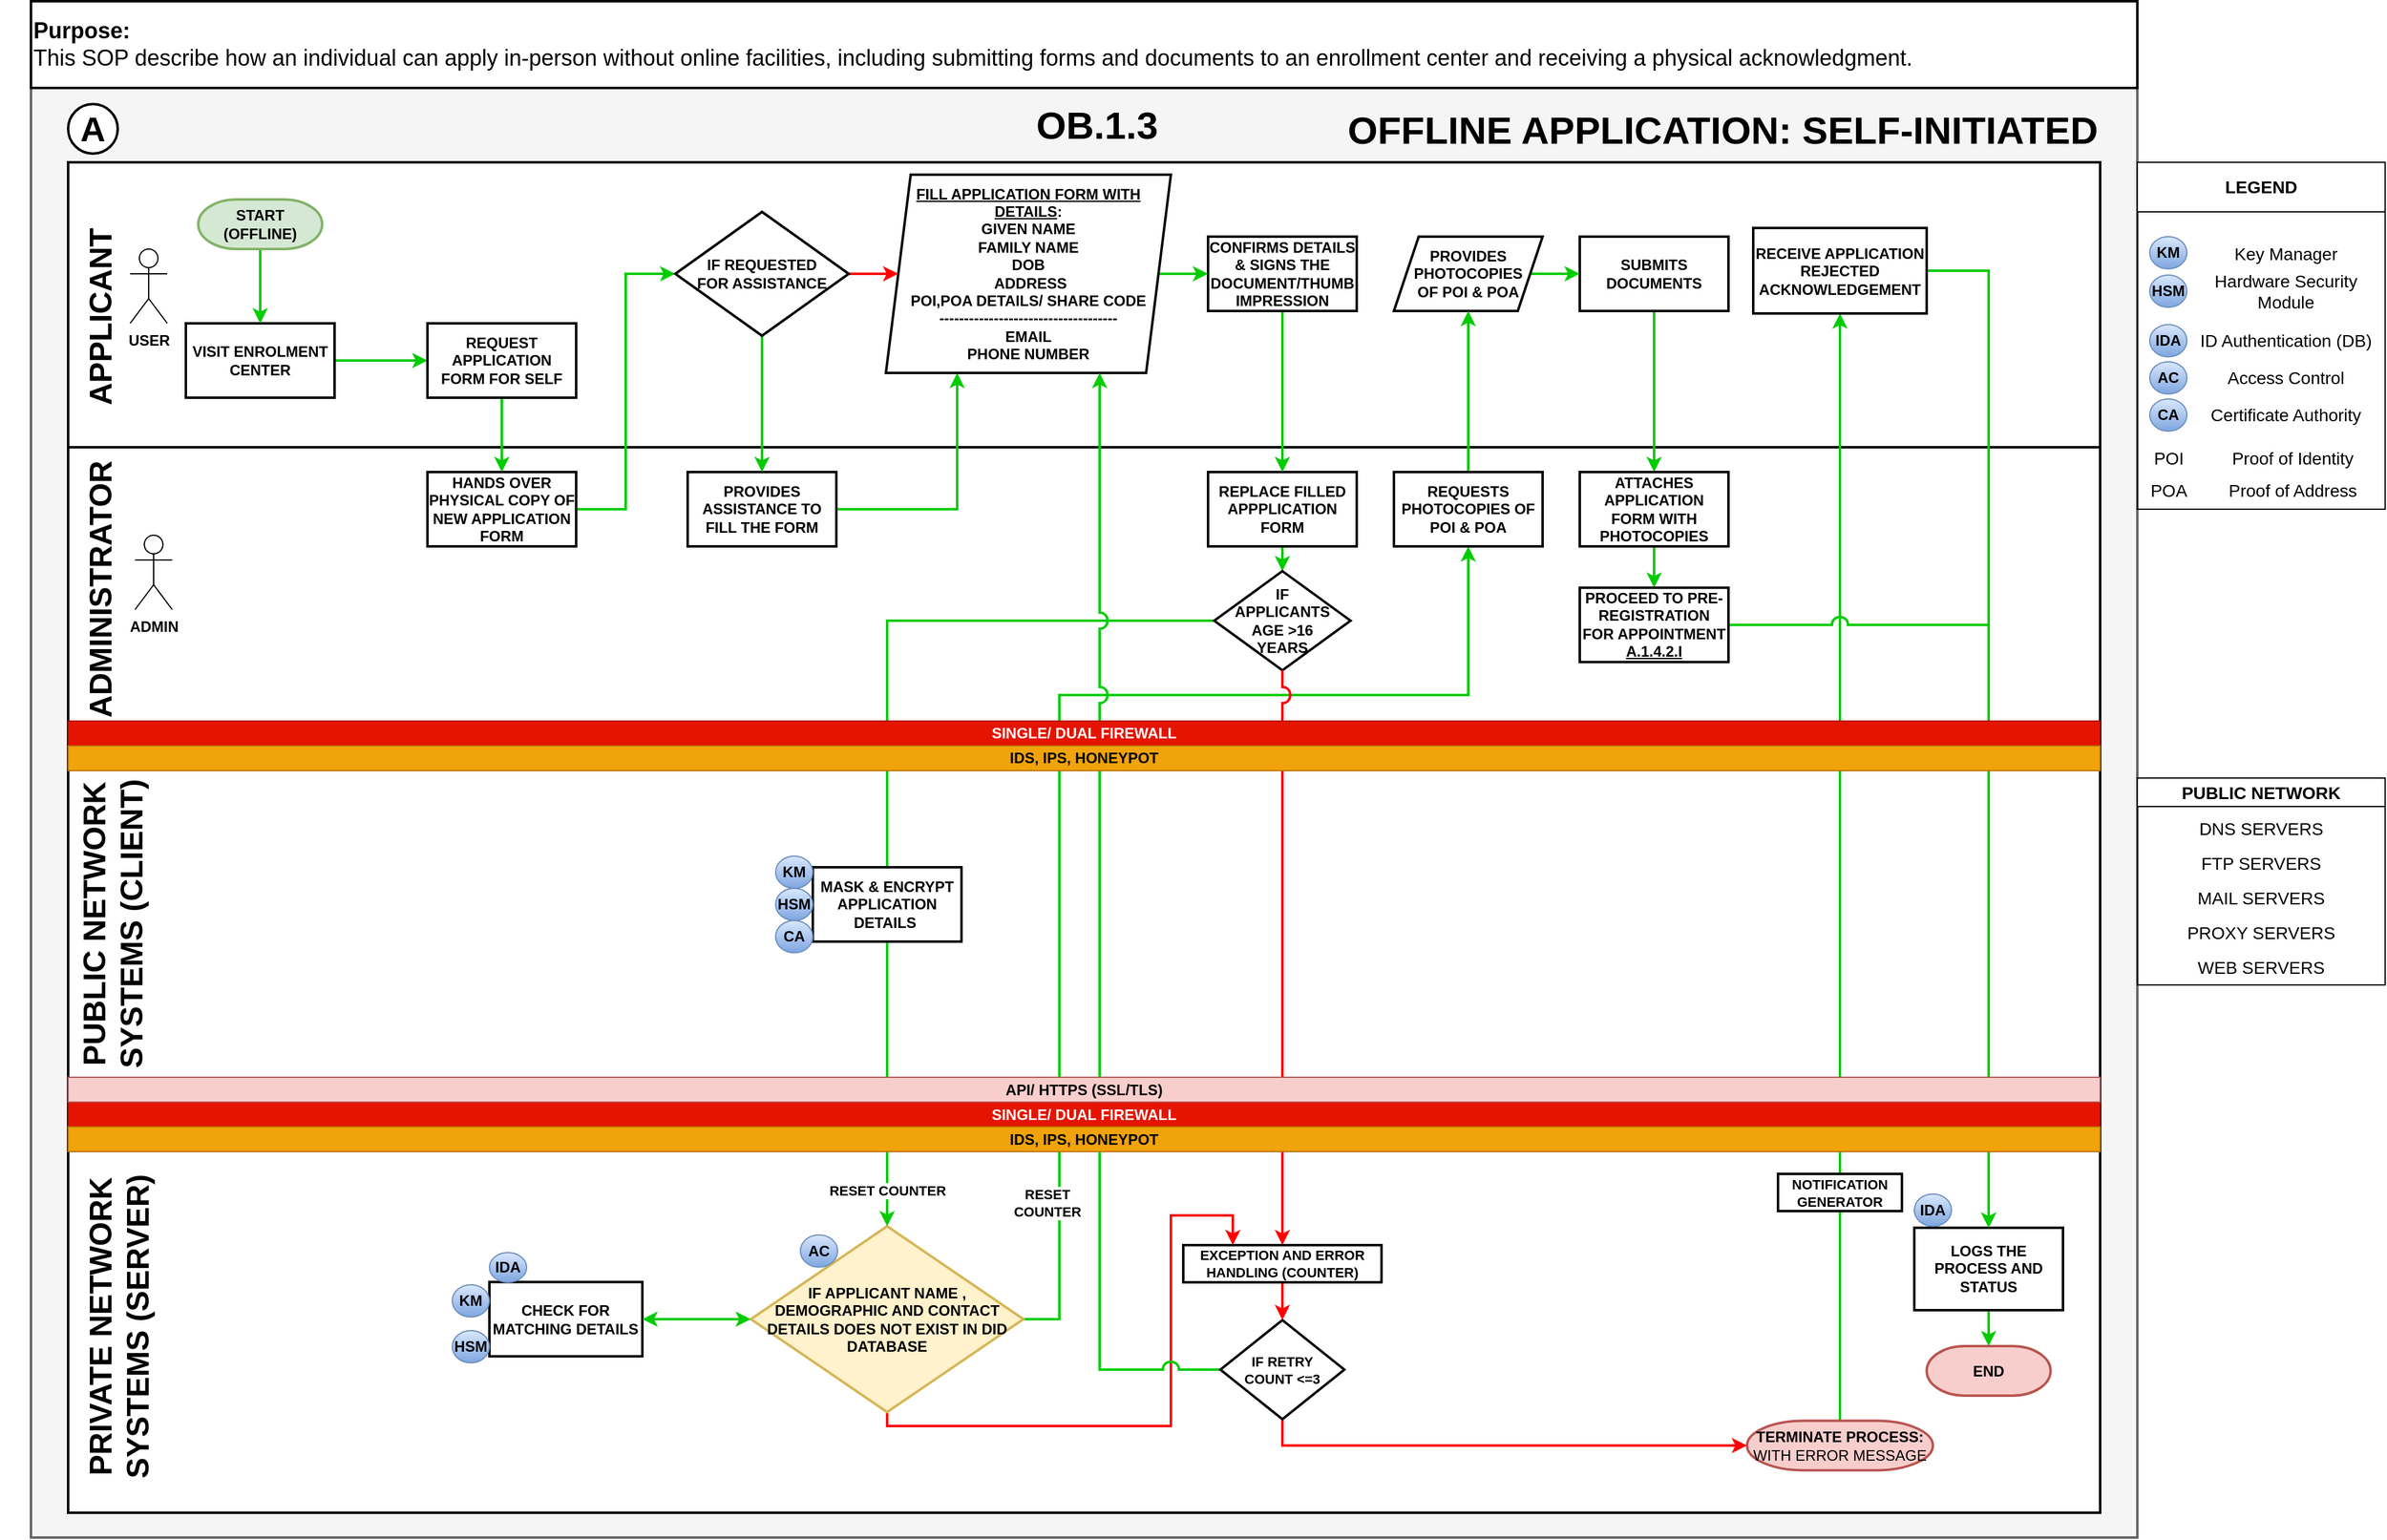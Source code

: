 <mxfile version="20.7.4" type="device"><diagram id="XK40uSU3eV-T1nvyqa-Y" name="Page-1"><mxGraphModel dx="2908" dy="743" grid="1" gridSize="10" guides="1" tooltips="1" connect="1" arrows="1" fold="1" page="1" pageScale="1" pageWidth="1920" pageHeight="1200" math="0" shadow="0"><root><mxCell id="0"/><mxCell id="1" parent="0"/><mxCell id="oIjxb-Ptov-16EAjQppU-37" value="" style="rounded=0;whiteSpace=wrap;html=1;fontSize=25;fillColor=#f5f5f5;fontColor=#333333;strokeColor=#666666;direction=east;strokeWidth=2;fontStyle=1" parent="1" vertex="1"><mxGeometry x="-100" y="170" width="1700" height="1170" as="geometry"/></mxCell><mxCell id="0woi2H0YrU-KKZtezIb1-143" value="" style="rounded=0;whiteSpace=wrap;html=1;fontSize=24;strokeWidth=2;fontStyle=1" parent="1" vertex="1"><mxGeometry x="-70" y="980" width="1640" height="340" as="geometry"/></mxCell><mxCell id="oIjxb-Ptov-16EAjQppU-36" value="" style="rounded=0;whiteSpace=wrap;html=1;fontSize=24;strokeWidth=2;fontStyle=1" parent="1" vertex="1"><mxGeometry x="-70" y="690" width="1640" height="310" as="geometry"/></mxCell><mxCell id="oIjxb-Ptov-16EAjQppU-35" value="" style="rounded=0;whiteSpace=wrap;html=1;fontSize=24;strokeWidth=2;fontStyle=1" parent="1" vertex="1"><mxGeometry x="-70" y="230" width="1640" height="230" as="geometry"/></mxCell><mxCell id="oIjxb-Ptov-16EAjQppU-34" value="" style="rounded=0;whiteSpace=wrap;html=1;fontSize=24;strokeWidth=2;fontStyle=1" parent="1" vertex="1"><mxGeometry x="-70" y="460" width="1640" height="230" as="geometry"/></mxCell><mxCell id="oIjxb-Ptov-16EAjQppU-1" value="OB.1.3" style="text;html=1;align=center;verticalAlign=middle;resizable=0;points=[];autosize=1;strokeColor=none;fillColor=none;fontSize=31;strokeWidth=2;fontStyle=1" parent="1" vertex="1"><mxGeometry x="700" y="175" width="120" height="50" as="geometry"/></mxCell><mxCell id="oIjxb-Ptov-16EAjQppU-16" style="edgeStyle=orthogonalEdgeStyle;rounded=0;orthogonalLoop=1;jettySize=auto;html=1;exitX=1;exitY=0.5;exitDx=0;exitDy=0;entryX=0;entryY=0.5;entryDx=0;entryDy=0;strokeColor=#00CC00;strokeWidth=2;fontStyle=1" parent="1" source="oIjxb-Ptov-16EAjQppU-2" target="oIjxb-Ptov-16EAjQppU-11" edge="1"><mxGeometry relative="1" as="geometry"/></mxCell><mxCell id="oIjxb-Ptov-16EAjQppU-2" value="VISIT ENROLMENT CENTER" style="rounded=0;whiteSpace=wrap;html=1;strokeWidth=2;fontStyle=1" parent="1" vertex="1"><mxGeometry x="25" y="360" width="120" height="60" as="geometry"/></mxCell><mxCell id="a8IkbJkGLC6ZHWNJgiZb-4" style="edgeStyle=orthogonalEdgeStyle;rounded=0;orthogonalLoop=1;jettySize=auto;html=1;exitX=0.5;exitY=1;exitDx=0;exitDy=0;entryX=0.5;entryY=0;entryDx=0;entryDy=0;strokeColor=#00CC00;strokeWidth=2;fontStyle=1;" parent="1" source="oIjxb-Ptov-16EAjQppU-3" target="sEe5VLXk1NfDswZnpqj5-1" edge="1"><mxGeometry relative="1" as="geometry"><mxPoint x="910" y="740" as="targetPoint"/></mxGeometry></mxCell><mxCell id="oIjxb-Ptov-16EAjQppU-3" value="REPLACE FILLED APPPLICATION FORM" style="rounded=0;whiteSpace=wrap;html=1;strokeWidth=2;fontStyle=1" parent="1" vertex="1"><mxGeometry x="850" y="480" width="120" height="60" as="geometry"/></mxCell><mxCell id="oIjxb-Ptov-16EAjQppU-21" style="edgeStyle=orthogonalEdgeStyle;rounded=0;orthogonalLoop=1;jettySize=auto;html=1;exitX=1;exitY=0.5;exitDx=0;exitDy=0;entryX=0.25;entryY=1;entryDx=0;entryDy=0;strokeColor=#00CC00;strokeWidth=2;fontStyle=1" parent="1" source="oIjxb-Ptov-16EAjQppU-4" target="oIjxb-Ptov-16EAjQppU-9" edge="1"><mxGeometry relative="1" as="geometry"><Array as="points"><mxPoint x="648" y="510"/></Array></mxGeometry></mxCell><mxCell id="oIjxb-Ptov-16EAjQppU-4" value="PROVIDES ASSISTANCE TO FILL THE FORM" style="rounded=0;whiteSpace=wrap;html=1;strokeWidth=2;fontStyle=1" parent="1" vertex="1"><mxGeometry x="430" y="480" width="120" height="60" as="geometry"/></mxCell><mxCell id="oIjxb-Ptov-16EAjQppU-18" style="edgeStyle=orthogonalEdgeStyle;rounded=0;orthogonalLoop=1;jettySize=auto;html=1;exitX=1;exitY=0.5;exitDx=0;exitDy=0;entryX=0;entryY=0.5;entryDx=0;entryDy=0;strokeColor=#00CC00;strokeWidth=2;fontStyle=1" parent="1" source="oIjxb-Ptov-16EAjQppU-5" target="oIjxb-Ptov-16EAjQppU-10" edge="1"><mxGeometry relative="1" as="geometry"/></mxCell><mxCell id="oIjxb-Ptov-16EAjQppU-5" value="HANDS OVER PHYSICAL COPY OF NEW APPLICATION FORM" style="rounded=0;whiteSpace=wrap;html=1;strokeWidth=2;fontStyle=1" parent="1" vertex="1"><mxGeometry x="220" y="480" width="120" height="60" as="geometry"/></mxCell><mxCell id="oIjxb-Ptov-16EAjQppU-26" style="edgeStyle=orthogonalEdgeStyle;rounded=0;orthogonalLoop=1;jettySize=auto;html=1;exitX=0.5;exitY=1;exitDx=0;exitDy=0;entryX=0.5;entryY=0;entryDx=0;entryDy=0;strokeColor=#00CC00;strokeWidth=2;fontStyle=1" parent="1" source="oIjxb-Ptov-16EAjQppU-6" target="oIjxb-Ptov-16EAjQppU-14" edge="1"><mxGeometry relative="1" as="geometry"/></mxCell><mxCell id="oIjxb-Ptov-16EAjQppU-6" value="SUBMITS DOCUMENTS" style="rounded=0;whiteSpace=wrap;html=1;strokeWidth=2;fontStyle=1" parent="1" vertex="1"><mxGeometry x="1150" y="290" width="120" height="60" as="geometry"/></mxCell><mxCell id="oIjxb-Ptov-16EAjQppU-25" style="edgeStyle=orthogonalEdgeStyle;rounded=0;orthogonalLoop=1;jettySize=auto;html=1;exitX=1;exitY=0.5;exitDx=0;exitDy=0;strokeColor=#00CC00;strokeWidth=2;fontStyle=1" parent="1" source="oIjxb-Ptov-16EAjQppU-7" target="oIjxb-Ptov-16EAjQppU-6" edge="1"><mxGeometry relative="1" as="geometry"/></mxCell><mxCell id="oIjxb-Ptov-16EAjQppU-7" value="PROVIDES PHOTOCOPIES &lt;br&gt;OF POI &amp;amp; POA" style="rounded=0;whiteSpace=wrap;html=1;strokeWidth=2;fontStyle=1;shape=parallelogram;perimeter=parallelogramPerimeter;fixedSize=1;" parent="1" vertex="1"><mxGeometry x="1000" y="290" width="120" height="60" as="geometry"/></mxCell><mxCell id="a8IkbJkGLC6ZHWNJgiZb-3" style="edgeStyle=orthogonalEdgeStyle;rounded=0;orthogonalLoop=1;jettySize=auto;html=1;exitX=0.5;exitY=1;exitDx=0;exitDy=0;entryX=0.5;entryY=0;entryDx=0;entryDy=0;strokeColor=#00CC00;strokeWidth=2;fontStyle=1;" parent="1" source="oIjxb-Ptov-16EAjQppU-8" target="oIjxb-Ptov-16EAjQppU-3" edge="1"><mxGeometry relative="1" as="geometry"/></mxCell><mxCell id="oIjxb-Ptov-16EAjQppU-8" value="CONFIRMS DETAILS &amp;amp; SIGNS THE DOCUMENT/THUMB IMPRESSION" style="rounded=0;whiteSpace=wrap;html=1;strokeWidth=2;fontStyle=1" parent="1" vertex="1"><mxGeometry x="850" y="290" width="120" height="60" as="geometry"/></mxCell><mxCell id="oIjxb-Ptov-16EAjQppU-22" style="edgeStyle=orthogonalEdgeStyle;rounded=0;orthogonalLoop=1;jettySize=auto;html=1;exitX=1;exitY=0.5;exitDx=0;exitDy=0;strokeColor=#00CC00;strokeWidth=2;fontStyle=1" parent="1" source="oIjxb-Ptov-16EAjQppU-9" target="oIjxb-Ptov-16EAjQppU-8" edge="1"><mxGeometry relative="1" as="geometry"/></mxCell><mxCell id="oIjxb-Ptov-16EAjQppU-9" value="&lt;u&gt;FILL APPLICATION FORM WITH DETAILS&lt;/u&gt;:&lt;br&gt;GIVEN NAME&lt;br&gt;FAMILY NAME&lt;br&gt;DOB&lt;br&gt;&amp;nbsp;ADDRESS&lt;br&gt;POI,POA DETAILS/ SHARE CODE&lt;br&gt;------------------------------------&lt;br&gt;EMAIL &lt;br&gt;PHONE NUMBER" style="rounded=0;whiteSpace=wrap;html=1;strokeWidth=2;fontStyle=1;shape=parallelogram;perimeter=parallelogramPerimeter;fixedSize=1;" parent="1" vertex="1"><mxGeometry x="590" y="240" width="230" height="160" as="geometry"/></mxCell><mxCell id="oIjxb-Ptov-16EAjQppU-19" style="edgeStyle=orthogonalEdgeStyle;rounded=0;orthogonalLoop=1;jettySize=auto;html=1;exitX=1;exitY=0.5;exitDx=0;exitDy=0;entryX=0;entryY=0.5;entryDx=0;entryDy=0;strokeColor=#FF0000;strokeWidth=2;fontStyle=1" parent="1" source="oIjxb-Ptov-16EAjQppU-10" target="oIjxb-Ptov-16EAjQppU-9" edge="1"><mxGeometry relative="1" as="geometry"/></mxCell><mxCell id="oIjxb-Ptov-16EAjQppU-20" style="edgeStyle=orthogonalEdgeStyle;rounded=0;orthogonalLoop=1;jettySize=auto;html=1;exitX=0.5;exitY=1;exitDx=0;exitDy=0;strokeColor=#00CC00;strokeWidth=2;fontStyle=1" parent="1" source="oIjxb-Ptov-16EAjQppU-10" target="oIjxb-Ptov-16EAjQppU-4" edge="1"><mxGeometry relative="1" as="geometry"/></mxCell><mxCell id="oIjxb-Ptov-16EAjQppU-10" value="IF REQUESTED&lt;br&gt;FOR ASSISTANCE" style="rounded=0;whiteSpace=wrap;html=1;strokeWidth=2;fontStyle=1;shape=rhombus;perimeter=rhombusPerimeter;" parent="1" vertex="1"><mxGeometry x="420" y="270" width="140" height="100" as="geometry"/></mxCell><mxCell id="oIjxb-Ptov-16EAjQppU-17" style="edgeStyle=orthogonalEdgeStyle;rounded=0;orthogonalLoop=1;jettySize=auto;html=1;exitX=0.5;exitY=1;exitDx=0;exitDy=0;entryX=0.5;entryY=0;entryDx=0;entryDy=0;strokeColor=#00CC00;strokeWidth=2;fontStyle=1" parent="1" source="oIjxb-Ptov-16EAjQppU-11" target="oIjxb-Ptov-16EAjQppU-5" edge="1"><mxGeometry relative="1" as="geometry"/></mxCell><mxCell id="oIjxb-Ptov-16EAjQppU-11" value="REQUEST APPLICATION FORM FOR SELF" style="rounded=0;whiteSpace=wrap;html=1;strokeWidth=2;fontStyle=1" parent="1" vertex="1"><mxGeometry x="220" y="360" width="120" height="60" as="geometry"/></mxCell><mxCell id="oIjxb-Ptov-16EAjQppU-29" value="RESET&lt;br&gt;COUNTER" style="edgeStyle=orthogonalEdgeStyle;rounded=0;orthogonalLoop=1;jettySize=auto;html=1;exitX=1;exitY=0.5;exitDx=0;exitDy=0;strokeColor=#00CC00;strokeWidth=2;fontStyle=1" parent="1" source="oIjxb-Ptov-16EAjQppU-12" target="oIjxb-Ptov-16EAjQppU-15" edge="1"><mxGeometry x="-0.75" y="10" relative="1" as="geometry"><Array as="points"><mxPoint x="730" y="1164"/><mxPoint x="730" y="660"/><mxPoint x="1060" y="660"/></Array><mxPoint as="offset"/></mxGeometry></mxCell><mxCell id="a8IkbJkGLC6ZHWNJgiZb-7" style="edgeStyle=orthogonalEdgeStyle;rounded=0;orthogonalLoop=1;jettySize=auto;html=1;exitX=0.5;exitY=1;exitDx=0;exitDy=0;entryX=0.25;entryY=0;entryDx=0;entryDy=0;strokeColor=#FF0000;strokeWidth=2;fontStyle=1;" parent="1" source="oIjxb-Ptov-16EAjQppU-12" target="0woi2H0YrU-KKZtezIb1-203" edge="1"><mxGeometry relative="1" as="geometry"><Array as="points"><mxPoint x="591" y="1250"/><mxPoint x="820" y="1250"/><mxPoint x="820" y="1080"/><mxPoint x="870" y="1080"/></Array></mxGeometry></mxCell><mxCell id="oIjxb-Ptov-16EAjQppU-12" value="IF APPLICANT NAME , DEMOGRAPHIC AND CONTACT DETAILS DOES NOT EXIST IN DID DATABASE" style="rounded=0;whiteSpace=wrap;html=1;strokeWidth=2;fontStyle=1;shape=rhombus;perimeter=rhombusPerimeter;fillColor=#fff2cc;strokeColor=#d6b656;" parent="1" vertex="1"><mxGeometry x="481" y="1088.75" width="220" height="150" as="geometry"/></mxCell><mxCell id="0woi2H0YrU-KKZtezIb1-199" style="edgeStyle=orthogonalEdgeStyle;rounded=0;orthogonalLoop=1;jettySize=auto;html=1;exitX=0.5;exitY=1;exitDx=0;exitDy=0;strokeColor=#00CC00;strokeWidth=2;fontStyle=1;" parent="1" source="oIjxb-Ptov-16EAjQppU-14" target="0woi2H0YrU-KKZtezIb1-198" edge="1"><mxGeometry relative="1" as="geometry"/></mxCell><mxCell id="oIjxb-Ptov-16EAjQppU-14" value="ATTACHES APPLICATION FORM WITH PHOTOCOPIES" style="rounded=0;whiteSpace=wrap;html=1;strokeWidth=2;fontStyle=1" parent="1" vertex="1"><mxGeometry x="1150" y="480" width="120" height="60" as="geometry"/></mxCell><mxCell id="oIjxb-Ptov-16EAjQppU-24" style="edgeStyle=orthogonalEdgeStyle;rounded=0;orthogonalLoop=1;jettySize=auto;html=1;exitX=0.5;exitY=0;exitDx=0;exitDy=0;entryX=0.5;entryY=1;entryDx=0;entryDy=0;strokeColor=#00CC00;strokeWidth=2;fontStyle=1" parent="1" source="oIjxb-Ptov-16EAjQppU-15" target="oIjxb-Ptov-16EAjQppU-7" edge="1"><mxGeometry relative="1" as="geometry"/></mxCell><mxCell id="oIjxb-Ptov-16EAjQppU-15" value="REQUESTS PHOTOCOPIES OF POI &amp;amp; POA" style="rounded=0;whiteSpace=wrap;html=1;strokeWidth=2;fontStyle=1" parent="1" vertex="1"><mxGeometry x="1000" y="480" width="120" height="60" as="geometry"/></mxCell><mxCell id="oIjxb-Ptov-16EAjQppU-30" value="&lt;br&gt;&lt;table style=&quot;border-collapse:&lt;br/&gt; collapse;width:310pt&quot; width=&quot;413&quot; cellspacing=&quot;0&quot; cellpadding=&quot;0&quot; border=&quot;0&quot;&gt;&lt;tbody&gt;&lt;tr style=&quot;height:14.4pt&quot; height=&quot;19&quot;&gt;  &lt;td style=&quot;height:14.4pt;width:310pt&quot; width=&quot;413&quot; class=&quot;xl65&quot; height=&quot;19&quot;&gt;OFFLINE APPLICATION: SELF-INITIATED&lt;/td&gt;&lt;/tr&gt;&lt;/tbody&gt;&lt;/table&gt;" style="text;html=1;align=center;verticalAlign=middle;resizable=0;points=[];autosize=1;strokeColor=none;fillColor=none;fontSize=31;strokeWidth=2;fontStyle=1" parent="1" vertex="1"><mxGeometry x="950" y="140" width="630" height="90" as="geometry"/></mxCell><mxCell id="oIjxb-Ptov-16EAjQppU-31" value="APPLICANT" style="text;html=1;align=center;verticalAlign=middle;resizable=0;points=[];autosize=1;strokeColor=none;fillColor=none;fontSize=25;fontStyle=1;strokeWidth=2;horizontal=0;" parent="1" vertex="1"><mxGeometry x="-125" y="335" width="160" height="40" as="geometry"/></mxCell><mxCell id="oIjxb-Ptov-16EAjQppU-32" value="ADMINISTRATOR" style="text;html=1;align=center;verticalAlign=middle;resizable=0;points=[];autosize=1;strokeColor=none;fillColor=none;fontSize=25;fontStyle=1;strokeWidth=2;horizontal=0;" parent="1" vertex="1"><mxGeometry x="-70" y="465" width="50" height="220" as="geometry"/></mxCell><mxCell id="oIjxb-Ptov-16EAjQppU-38" value="A" style="ellipse;whiteSpace=wrap;html=1;aspect=fixed;fontSize=28;fontColor=default;strokeWidth=2;fontStyle=1" parent="1" vertex="1"><mxGeometry x="-70" y="183" width="40" height="40" as="geometry"/></mxCell><mxCell id="a8IkbJkGLC6ZHWNJgiZb-2" style="edgeStyle=orthogonalEdgeStyle;rounded=0;orthogonalLoop=1;jettySize=auto;html=1;exitX=0.5;exitY=1;exitDx=0;exitDy=0;exitPerimeter=0;entryX=0.5;entryY=0;entryDx=0;entryDy=0;strokeColor=#00CC00;strokeWidth=2;fontStyle=1;" parent="1" source="a8IkbJkGLC6ZHWNJgiZb-1" target="oIjxb-Ptov-16EAjQppU-2" edge="1"><mxGeometry relative="1" as="geometry"/></mxCell><mxCell id="a8IkbJkGLC6ZHWNJgiZb-1" value="&lt;b&gt;START&lt;br&gt;(OFFLINE)&lt;br&gt;&lt;/b&gt;" style="strokeWidth=2;html=1;shape=mxgraph.flowchart.terminator;whiteSpace=wrap;fillColor=#d5e8d4;strokeColor=#82b366;" parent="1" vertex="1"><mxGeometry x="35" y="260" width="100" height="40" as="geometry"/></mxCell><mxCell id="0woi2H0YrU-KKZtezIb1-197" style="edgeStyle=orthogonalEdgeStyle;rounded=0;orthogonalLoop=1;jettySize=auto;html=1;exitX=0.5;exitY=0;exitDx=0;exitDy=0;exitPerimeter=0;entryX=0.5;entryY=1;entryDx=0;entryDy=0;strokeColor=#00CC00;strokeWidth=2;fontStyle=1;" parent="1" source="a8IkbJkGLC6ZHWNJgiZb-5" target="0woi2H0YrU-KKZtezIb1-196" edge="1"><mxGeometry relative="1" as="geometry"/></mxCell><mxCell id="a8IkbJkGLC6ZHWNJgiZb-5" value="&lt;b style=&quot;border-color: var(--border-color);&quot;&gt;TERMINATE PROCESS:&lt;br style=&quot;border-color: var(--border-color);&quot;&gt;&lt;/b&gt;WITH ERROR MESSAGE" style="strokeWidth=2;html=1;shape=mxgraph.flowchart.terminator;whiteSpace=wrap;fillColor=#f8cecc;strokeColor=#b85450;" parent="1" vertex="1"><mxGeometry x="1285" y="1245.75" width="150" height="40" as="geometry"/></mxCell><mxCell id="sEe5VLXk1NfDswZnpqj5-2" value="RESET COUNTER" style="edgeStyle=orthogonalEdgeStyle;rounded=0;orthogonalLoop=1;jettySize=auto;html=1;strokeColor=#00CC00;strokeWidth=2;fontStyle=1;" parent="1" source="sEe5VLXk1NfDswZnpqj5-1" target="oIjxb-Ptov-16EAjQppU-12" edge="1"><mxGeometry x="0.924" relative="1" as="geometry"><mxPoint as="offset"/></mxGeometry></mxCell><mxCell id="sEe5VLXk1NfDswZnpqj5-1" value="IF &lt;br&gt;APPLICANTS &lt;br&gt;AGE &amp;gt;16 &lt;br&gt;YEARS" style="rhombus;whiteSpace=wrap;html=1;rounded=0;strokeWidth=2;fontStyle=1;" parent="1" vertex="1"><mxGeometry x="855" y="560" width="110" height="80" as="geometry"/></mxCell><mxCell id="0woi2H0YrU-KKZtezIb1-56" value="PUBLIC NETWORK&lt;br style=&quot;border-color: var(--border-color);&quot;&gt;SYSTEMS (CLIENT)" style="text;html=1;align=center;verticalAlign=middle;resizable=0;points=[];autosize=1;strokeColor=none;fillColor=none;fontStyle=1;fontSize=25;strokeWidth=2;horizontal=0;" parent="1" vertex="1"><mxGeometry x="-70" y="750" width="70" height="190" as="geometry"/></mxCell><mxCell id="0woi2H0YrU-KKZtezIb1-57" value="PRIVATE NETWORK&lt;br&gt;SYSTEMS (SERVER)" style="text;html=1;align=center;verticalAlign=middle;resizable=0;points=[];autosize=1;strokeColor=none;fillColor=none;fontStyle=1;fontSize=25;strokeWidth=2;horizontal=0;" parent="1" vertex="1"><mxGeometry x="-70" y="1040" width="80" height="260" as="geometry"/></mxCell><mxCell id="0woi2H0YrU-KKZtezIb1-58" value="&lt;font style=&quot;font-size: 14px;&quot;&gt;PUBLIC NETWORK&lt;/font&gt;" style="swimlane;whiteSpace=wrap;html=1;" parent="1" vertex="1"><mxGeometry x="1600" y="727" width="200" height="167" as="geometry"/></mxCell><mxCell id="0woi2H0YrU-KKZtezIb1-59" value="DNS SERVERS" style="text;html=1;strokeColor=none;fillColor=none;align=center;verticalAlign=middle;whiteSpace=wrap;rounded=0;fontSize=14;" parent="0woi2H0YrU-KKZtezIb1-58" vertex="1"><mxGeometry y="27" width="200" height="28" as="geometry"/></mxCell><mxCell id="0woi2H0YrU-KKZtezIb1-60" value="FTP SERVERS" style="text;html=1;strokeColor=none;fillColor=none;align=center;verticalAlign=middle;whiteSpace=wrap;rounded=0;fontSize=14;" parent="0woi2H0YrU-KKZtezIb1-58" vertex="1"><mxGeometry y="55" width="200" height="28" as="geometry"/></mxCell><mxCell id="0woi2H0YrU-KKZtezIb1-61" value="MAIL SERVERS" style="text;html=1;strokeColor=none;fillColor=none;align=center;verticalAlign=middle;whiteSpace=wrap;rounded=0;fontSize=14;" parent="0woi2H0YrU-KKZtezIb1-58" vertex="1"><mxGeometry y="83" width="200" height="28" as="geometry"/></mxCell><mxCell id="0woi2H0YrU-KKZtezIb1-62" value="PROXY SERVERS" style="text;html=1;strokeColor=none;fillColor=none;align=center;verticalAlign=middle;whiteSpace=wrap;rounded=0;fontSize=14;" parent="0woi2H0YrU-KKZtezIb1-58" vertex="1"><mxGeometry y="111" width="200" height="28" as="geometry"/></mxCell><mxCell id="0woi2H0YrU-KKZtezIb1-63" value="WEB SERVERS" style="text;html=1;strokeColor=none;fillColor=none;align=center;verticalAlign=middle;whiteSpace=wrap;rounded=0;fontSize=14;" parent="0woi2H0YrU-KKZtezIb1-58" vertex="1"><mxGeometry y="139" width="200" height="28" as="geometry"/></mxCell><mxCell id="0woi2H0YrU-KKZtezIb1-64" value="&lt;font style=&quot;font-size: 14px;&quot;&gt;LEGEND&lt;/font&gt;" style="swimlane;whiteSpace=wrap;html=1;startSize=40;" parent="1" vertex="1"><mxGeometry x="1600" y="230" width="200" height="280" as="geometry"/></mxCell><mxCell id="0woi2H0YrU-KKZtezIb1-65" value="KM" style="ellipse;whiteSpace=wrap;html=1;fillColor=#dae8fc;strokeColor=#6c8ebf;gradientColor=#7ea6e0;fontStyle=1" parent="0woi2H0YrU-KKZtezIb1-64" vertex="1"><mxGeometry x="10" y="60" width="30" height="26" as="geometry"/></mxCell><mxCell id="0woi2H0YrU-KKZtezIb1-66" value="IDA" style="ellipse;whiteSpace=wrap;html=1;fillColor=#dae8fc;strokeColor=#6c8ebf;gradientColor=#7ea6e0;fontStyle=1" parent="0woi2H0YrU-KKZtezIb1-64" vertex="1"><mxGeometry x="10" y="131" width="30" height="26" as="geometry"/></mxCell><mxCell id="0woi2H0YrU-KKZtezIb1-67" value="HSM" style="ellipse;whiteSpace=wrap;html=1;fillColor=#dae8fc;strokeColor=#6c8ebf;gradientColor=#7ea6e0;fontStyle=1" parent="0woi2H0YrU-KKZtezIb1-64" vertex="1"><mxGeometry x="10" y="91" width="30" height="26" as="geometry"/></mxCell><mxCell id="0woi2H0YrU-KKZtezIb1-69" value="Key Manager" style="text;html=1;strokeColor=none;fillColor=none;align=center;verticalAlign=middle;whiteSpace=wrap;rounded=0;fontSize=14;" parent="0woi2H0YrU-KKZtezIb1-64" vertex="1"><mxGeometry x="40" y="60" width="160" height="28" as="geometry"/></mxCell><mxCell id="0woi2H0YrU-KKZtezIb1-71" value="Hardware Security Module" style="text;html=1;strokeColor=none;fillColor=none;align=center;verticalAlign=middle;whiteSpace=wrap;rounded=0;fontSize=14;" parent="0woi2H0YrU-KKZtezIb1-64" vertex="1"><mxGeometry x="40" y="90" width="160" height="28" as="geometry"/></mxCell><mxCell id="0woi2H0YrU-KKZtezIb1-72" value="ID Authentication (DB)" style="text;html=1;strokeColor=none;fillColor=none;align=center;verticalAlign=middle;whiteSpace=wrap;rounded=0;fontSize=14;" parent="0woi2H0YrU-KKZtezIb1-64" vertex="1"><mxGeometry x="40" y="130" width="160" height="28" as="geometry"/></mxCell><mxCell id="0woi2H0YrU-KKZtezIb1-73" value="AC" style="ellipse;whiteSpace=wrap;html=1;fillColor=#dae8fc;strokeColor=#6c8ebf;gradientColor=#7ea6e0;fontStyle=1" parent="0woi2H0YrU-KKZtezIb1-64" vertex="1"><mxGeometry x="10" y="161" width="30" height="26" as="geometry"/></mxCell><mxCell id="0woi2H0YrU-KKZtezIb1-74" value="Access Control" style="text;html=1;strokeColor=none;fillColor=none;align=center;verticalAlign=middle;whiteSpace=wrap;rounded=0;fontSize=14;" parent="0woi2H0YrU-KKZtezIb1-64" vertex="1"><mxGeometry x="40" y="160" width="160" height="28" as="geometry"/></mxCell><mxCell id="0woi2H0YrU-KKZtezIb1-75" value="Certificate Authority" style="text;html=1;strokeColor=none;fillColor=none;align=center;verticalAlign=middle;whiteSpace=wrap;rounded=0;fontSize=14;" parent="0woi2H0YrU-KKZtezIb1-64" vertex="1"><mxGeometry x="40" y="190" width="160" height="28" as="geometry"/></mxCell><mxCell id="0woi2H0YrU-KKZtezIb1-76" value="CA" style="ellipse;whiteSpace=wrap;html=1;fillColor=#dae8fc;strokeColor=#6c8ebf;gradientColor=#7ea6e0;fontStyle=1" parent="0woi2H0YrU-KKZtezIb1-64" vertex="1"><mxGeometry x="10" y="191" width="30" height="26" as="geometry"/></mxCell><mxCell id="0woi2H0YrU-KKZtezIb1-77" value="POI" style="text;html=1;align=center;verticalAlign=middle;resizable=0;points=[];autosize=1;strokeColor=none;fillColor=none;fontSize=14;rounded=0;" parent="0woi2H0YrU-KKZtezIb1-64" vertex="1"><mxGeometry y="224" width="50" height="30" as="geometry"/></mxCell><mxCell id="0woi2H0YrU-KKZtezIb1-78" value="Proof of Identity" style="text;html=1;align=center;verticalAlign=middle;resizable=0;points=[];autosize=1;strokeColor=none;fillColor=none;fontSize=14;rounded=0;" parent="0woi2H0YrU-KKZtezIb1-64" vertex="1"><mxGeometry x="65" y="224" width="120" height="30" as="geometry"/></mxCell><mxCell id="0woi2H0YrU-KKZtezIb1-164" value="POA" style="text;html=1;align=center;verticalAlign=middle;resizable=0;points=[];autosize=1;strokeColor=none;fillColor=none;fontSize=14;rounded=0;" parent="0woi2H0YrU-KKZtezIb1-64" vertex="1"><mxGeometry y="250" width="50" height="30" as="geometry"/></mxCell><mxCell id="0woi2H0YrU-KKZtezIb1-165" value="Proof of Address" style="text;html=1;align=center;verticalAlign=middle;resizable=0;points=[];autosize=1;strokeColor=none;fillColor=none;fontSize=14;rounded=0;" parent="0woi2H0YrU-KKZtezIb1-64" vertex="1"><mxGeometry x="60" y="250" width="130" height="30" as="geometry"/></mxCell><mxCell id="0woi2H0YrU-KKZtezIb1-79" value="USER" style="shape=umlActor;verticalLabelPosition=bottom;verticalAlign=top;html=1;outlineConnect=0;fontStyle=1" parent="1" vertex="1"><mxGeometry x="-20" y="300" width="30" height="60" as="geometry"/></mxCell><mxCell id="0woi2H0YrU-KKZtezIb1-129" value="AC" style="ellipse;whiteSpace=wrap;html=1;fillColor=#dae8fc;strokeColor=#6c8ebf;gradientColor=#7ea6e0;fontStyle=1" parent="1" vertex="1"><mxGeometry x="521" y="1095.75" width="30" height="26" as="geometry"/></mxCell><mxCell id="0woi2H0YrU-KKZtezIb1-144" value="ADMIN" style="shape=umlActor;verticalLabelPosition=bottom;verticalAlign=top;html=1;outlineConnect=0;fontStyle=1" parent="1" vertex="1"><mxGeometry x="-16" y="531" width="30" height="60" as="geometry"/></mxCell><mxCell id="0woi2H0YrU-KKZtezIb1-160" value="" style="edgeStyle=orthogonalEdgeStyle;rounded=0;orthogonalLoop=1;jettySize=auto;html=1;strokeColor=#00CC00;fontStyle=1;strokeWidth=2;" parent="1" source="0woi2H0YrU-KKZtezIb1-161" target="0woi2H0YrU-KKZtezIb1-162" edge="1"><mxGeometry relative="1" as="geometry"/></mxCell><mxCell id="0woi2H0YrU-KKZtezIb1-161" value="LOGS THE PROCESS AND STATUS" style="rounded=0;whiteSpace=wrap;html=1;fontStyle=1;strokeWidth=2;shape=label;boundedLbl=1;backgroundOutline=1;size=15;" parent="1" vertex="1"><mxGeometry x="1420" y="1090" width="120" height="66.5" as="geometry"/></mxCell><mxCell id="0woi2H0YrU-KKZtezIb1-162" value="&lt;b&gt;END&lt;/b&gt;" style="strokeWidth=2;html=1;shape=mxgraph.flowchart.terminator;whiteSpace=wrap;fillColor=#f8cecc;strokeColor=#b85450;" parent="1" vertex="1"><mxGeometry x="1430" y="1185.5" width="100" height="40" as="geometry"/></mxCell><mxCell id="0woi2H0YrU-KKZtezIb1-163" value="IDA" style="ellipse;whiteSpace=wrap;html=1;fillColor=#dae8fc;strokeColor=#6c8ebf;gradientColor=#7ea6e0;fontStyle=1" parent="1" vertex="1"><mxGeometry x="1420" y="1062.75" width="30" height="26" as="geometry"/></mxCell><mxCell id="0woi2H0YrU-KKZtezIb1-171" value="" style="group" parent="1" vertex="1" connectable="0"><mxGeometry x="501" y="790" width="150" height="78" as="geometry"/></mxCell><mxCell id="0woi2H0YrU-KKZtezIb1-172" value="MASK &amp;amp; ENCRYPT APPLICATION DETAILS&amp;nbsp;" style="rounded=0;whiteSpace=wrap;html=1;fontStyle=1;strokeWidth=2;" parent="0woi2H0YrU-KKZtezIb1-171" vertex="1"><mxGeometry x="30" y="9" width="120" height="60" as="geometry"/></mxCell><mxCell id="0woi2H0YrU-KKZtezIb1-173" value="CA" style="ellipse;whiteSpace=wrap;html=1;fillColor=#dae8fc;strokeColor=#6c8ebf;gradientColor=#7ea6e0;fontStyle=1" parent="0woi2H0YrU-KKZtezIb1-171" vertex="1"><mxGeometry y="52" width="30" height="26" as="geometry"/></mxCell><mxCell id="0woi2H0YrU-KKZtezIb1-174" value="HSM" style="ellipse;whiteSpace=wrap;html=1;fillColor=#dae8fc;strokeColor=#6c8ebf;gradientColor=#7ea6e0;fontStyle=1" parent="0woi2H0YrU-KKZtezIb1-171" vertex="1"><mxGeometry y="26" width="30" height="26" as="geometry"/></mxCell><mxCell id="0woi2H0YrU-KKZtezIb1-175" value="KM" style="ellipse;whiteSpace=wrap;html=1;fillColor=#dae8fc;strokeColor=#6c8ebf;gradientColor=#7ea6e0;fontStyle=1" parent="0woi2H0YrU-KKZtezIb1-171" vertex="1"><mxGeometry width="30" height="26" as="geometry"/></mxCell><mxCell id="0woi2H0YrU-KKZtezIb1-195" style="edgeStyle=orthogonalEdgeStyle;rounded=0;orthogonalLoop=1;jettySize=auto;html=1;exitX=0.5;exitY=1;exitDx=0;exitDy=0;entryX=0;entryY=0.5;entryDx=0;entryDy=0;entryPerimeter=0;strokeColor=#FF0000;strokeWidth=2;fontStyle=1;" parent="1" source="0woi2H0YrU-KKZtezIb1-204" target="a8IkbJkGLC6ZHWNJgiZb-5" edge="1"><mxGeometry relative="1" as="geometry"><Array as="points"><mxPoint x="910" y="1266"/></Array></mxGeometry></mxCell><mxCell id="0woi2H0YrU-KKZtezIb1-201" style="edgeStyle=orthogonalEdgeStyle;rounded=0;orthogonalLoop=1;jettySize=auto;html=1;exitX=1;exitY=0.5;exitDx=0;exitDy=0;strokeColor=#00CC00;strokeWidth=2;fontStyle=1;" parent="1" source="0woi2H0YrU-KKZtezIb1-196" target="0woi2H0YrU-KKZtezIb1-161" edge="1"><mxGeometry relative="1" as="geometry"/></mxCell><mxCell id="0woi2H0YrU-KKZtezIb1-196" value="RECEIVE APPLICATION REJECTED ACKNOWLEDGEMENT" style="rounded=0;whiteSpace=wrap;html=1;strokeWidth=2;fontStyle=1" parent="1" vertex="1"><mxGeometry x="1290" y="283" width="140" height="69" as="geometry"/></mxCell><mxCell id="0woi2H0YrU-KKZtezIb1-200" style="edgeStyle=orthogonalEdgeStyle;rounded=0;orthogonalLoop=1;jettySize=auto;html=1;exitX=1;exitY=0.5;exitDx=0;exitDy=0;strokeColor=#00CC00;strokeWidth=2;fontStyle=1;jumpStyle=arc;jumpSize=11;" parent="1" source="0woi2H0YrU-KKZtezIb1-198" target="0woi2H0YrU-KKZtezIb1-161" edge="1"><mxGeometry relative="1" as="geometry"/></mxCell><mxCell id="0woi2H0YrU-KKZtezIb1-198" value="PROCEED TO PRE-REGISTRATION FOR APPOINTMENT&lt;br&gt;&lt;u&gt;A.1.4.2.I&lt;/u&gt;" style="rounded=0;whiteSpace=wrap;html=1;strokeWidth=2;fontStyle=1" parent="1" vertex="1"><mxGeometry x="1150" y="573.36" width="120" height="60" as="geometry"/></mxCell><mxCell id="0woi2H0YrU-KKZtezIb1-205" value="" style="edgeStyle=orthogonalEdgeStyle;rounded=0;orthogonalLoop=1;jettySize=auto;html=1;exitX=0.5;exitY=1;exitDx=0;exitDy=0;strokeColor=#FF0000;strokeWidth=2;fontStyle=1;entryX=0.5;entryY=0;entryDx=0;entryDy=0;jumpStyle=arc;jumpSize=11;" parent="1" source="sEe5VLXk1NfDswZnpqj5-1" target="0woi2H0YrU-KKZtezIb1-203" edge="1"><mxGeometry relative="1" as="geometry"><mxPoint x="910" y="640" as="sourcePoint"/><mxPoint x="1285" y="1266" as="targetPoint"/></mxGeometry></mxCell><mxCell id="0woi2H0YrU-KKZtezIb1-206" style="edgeStyle=orthogonalEdgeStyle;rounded=0;orthogonalLoop=1;jettySize=auto;html=1;exitX=0;exitY=0.5;exitDx=0;exitDy=0;entryX=0.75;entryY=1;entryDx=0;entryDy=0;strokeColor=#00CC00;strokeWidth=2;fontStyle=1;jumpStyle=arc;jumpSize=11;" parent="1" source="0woi2H0YrU-KKZtezIb1-204" target="oIjxb-Ptov-16EAjQppU-9" edge="1"><mxGeometry relative="1" as="geometry"/></mxCell><mxCell id="0woi2H0YrU-KKZtezIb1-204" value="IF RETRY &lt;br&gt;COUNT &amp;lt;=3" style="rhombus;whiteSpace=wrap;html=1;fontStyle=1;strokeWidth=2;fontSize=11;" parent="1" vertex="1"><mxGeometry x="860" y="1164.5" width="100" height="80" as="geometry"/></mxCell><mxCell id="zkggMac40rvMflxwhaFr-1" style="edgeStyle=orthogonalEdgeStyle;rounded=0;orthogonalLoop=1;jettySize=auto;html=1;exitX=0.5;exitY=1;exitDx=0;exitDy=0;strokeColor=#FF0000;strokeWidth=2;fontStyle=1;" parent="1" source="0woi2H0YrU-KKZtezIb1-203" target="0woi2H0YrU-KKZtezIb1-204" edge="1"><mxGeometry relative="1" as="geometry"/></mxCell><mxCell id="0woi2H0YrU-KKZtezIb1-203" value="EXCEPTION AND ERROR HANDLING (COUNTER)" style="rounded=0;whiteSpace=wrap;html=1;fontStyle=1;strokeWidth=2;fontSize=11;shape=label;boundedLbl=1;backgroundOutline=1;size=9.769;" parent="1" vertex="1"><mxGeometry x="830" y="1104" width="160" height="30" as="geometry"/></mxCell><mxCell id="0woi2H0YrU-KKZtezIb1-207" value="NOTIFICATION GENERATOR" style="rounded=0;whiteSpace=wrap;html=1;fontStyle=1;strokeWidth=2;fontSize=11;shape=label;boundedLbl=1;backgroundOutline=1;size=9.769;" parent="1" vertex="1"><mxGeometry x="1310" y="1046.5" width="100" height="30" as="geometry"/></mxCell><mxCell id="TYAH-QxS-GLGYXTMHzTq-2" value="CHECK FOR MATCHING DETAILS" style="shape=label;whiteSpace=wrap;html=1;boundedLbl=1;backgroundOutline=1;size=15;fontStyle=1;rounded=0;strokeWidth=2;" parent="1" vertex="1"><mxGeometry x="270" y="1133.75" width="123.43" height="60" as="geometry"/></mxCell><mxCell id="TYAH-QxS-GLGYXTMHzTq-3" value="IDA" style="ellipse;whiteSpace=wrap;html=1;fillColor=#dae8fc;strokeColor=#6c8ebf;gradientColor=#7ea6e0;fontStyle=1" parent="1" vertex="1"><mxGeometry x="270" y="1110" width="30" height="24" as="geometry"/></mxCell><mxCell id="TYAH-QxS-GLGYXTMHzTq-4" value="KM" style="ellipse;whiteSpace=wrap;html=1;fillColor=#dae8fc;strokeColor=#6c8ebf;gradientColor=#7ea6e0;fontStyle=1" parent="1" vertex="1"><mxGeometry x="240" y="1136" width="30" height="26" as="geometry"/></mxCell><mxCell id="TYAH-QxS-GLGYXTMHzTq-5" value="HSM" style="ellipse;whiteSpace=wrap;html=1;fillColor=#dae8fc;strokeColor=#6c8ebf;gradientColor=#7ea6e0;fontStyle=1" parent="1" vertex="1"><mxGeometry x="240" y="1173" width="30" height="26" as="geometry"/></mxCell><mxCell id="TYAH-QxS-GLGYXTMHzTq-6" style="edgeStyle=orthogonalEdgeStyle;rounded=0;orthogonalLoop=1;jettySize=auto;html=1;exitX=0;exitY=0.5;exitDx=0;exitDy=0;entryX=1;entryY=0.5;entryDx=0;entryDy=0;entryPerimeter=0;strokeColor=#00CC00;strokeWidth=2;fontStyle=1;startArrow=classic;startFill=1;" parent="1" source="oIjxb-Ptov-16EAjQppU-12" target="TYAH-QxS-GLGYXTMHzTq-2" edge="1"><mxGeometry relative="1" as="geometry"/></mxCell><mxCell id="0woi2H0YrU-KKZtezIb1-155" value="" style="group" parent="1" vertex="1" connectable="0"><mxGeometry x="-70" y="661" width="1640" height="60" as="geometry"/></mxCell><mxCell id="0woi2H0YrU-KKZtezIb1-156" value="" style="group" parent="0woi2H0YrU-KKZtezIb1-155" vertex="1" connectable="0"><mxGeometry y="20" width="1640" height="40" as="geometry"/></mxCell><mxCell id="0woi2H0YrU-KKZtezIb1-157" value="&lt;b&gt;SINGLE/ DUAL FIREWALL&lt;/b&gt;" style="shape=label;whiteSpace=wrap;html=1;boundedLbl=1;backgroundOutline=1;darkOpacity=0.05;darkOpacity2=0.1;fillColor=#e51400;fontColor=#ffffff;strokeColor=#B20000;rounded=0;" parent="0woi2H0YrU-KKZtezIb1-156" vertex="1"><mxGeometry width="1640" height="20" as="geometry"/></mxCell><mxCell id="0woi2H0YrU-KKZtezIb1-158" value="&lt;b&gt;IDS, IPS, HONEYPOT&lt;/b&gt;" style="shape=label;whiteSpace=wrap;html=1;boundedLbl=1;backgroundOutline=1;darkOpacity=0.05;darkOpacity2=0.1;fillColor=#f0a30a;strokeColor=#BD7000;rounded=0;fontColor=#000000;" parent="0woi2H0YrU-KKZtezIb1-156" vertex="1"><mxGeometry y="20" width="1640" height="20" as="geometry"/></mxCell><mxCell id="0woi2H0YrU-KKZtezIb1-138" value="" style="group" parent="1" vertex="1" connectable="0"><mxGeometry x="-70" y="986.5" width="1640" height="60" as="geometry"/></mxCell><mxCell id="0woi2H0YrU-KKZtezIb1-139" value="" style="group" parent="0woi2H0YrU-KKZtezIb1-138" vertex="1" connectable="0"><mxGeometry y="2" width="1640" height="40" as="geometry"/></mxCell><mxCell id="0woi2H0YrU-KKZtezIb1-140" value="&lt;b&gt;SINGLE/ DUAL FIREWALL&lt;/b&gt;" style="shape=label;whiteSpace=wrap;html=1;boundedLbl=1;backgroundOutline=1;darkOpacity=0.05;darkOpacity2=0.1;fillColor=#e51400;fontColor=#ffffff;strokeColor=#B20000;rounded=0;" parent="0woi2H0YrU-KKZtezIb1-139" vertex="1"><mxGeometry width="1640" height="20" as="geometry"/></mxCell><mxCell id="0woi2H0YrU-KKZtezIb1-141" value="&lt;b&gt;IDS, IPS, HONEYPOT&lt;/b&gt;" style="shape=label;whiteSpace=wrap;html=1;boundedLbl=1;backgroundOutline=1;darkOpacity=0.05;darkOpacity2=0.1;fillColor=#f0a30a;strokeColor=#BD7000;rounded=0;fontColor=#000000;" parent="0woi2H0YrU-KKZtezIb1-139" vertex="1"><mxGeometry y="20" width="1640" height="20" as="geometry"/></mxCell><mxCell id="0woi2H0YrU-KKZtezIb1-142" value="API/ HTTPS (SSL/TLS)" style="shape=label;whiteSpace=wrap;html=1;boundedLbl=1;backgroundOutline=1;darkOpacity=0.05;darkOpacity2=0.1;fillColor=#f8cecc;strokeColor=#b85450;rounded=0;fontStyle=1" parent="0woi2H0YrU-KKZtezIb1-138" vertex="1"><mxGeometry y="-18" width="1640" height="20" as="geometry"/></mxCell><mxCell id="MODVe7IMZjhzoLTfzmTk-1" value="&lt;div style=&quot;font-size: 18px;&quot;&gt;&lt;font style=&quot;font-size: 18px;&quot;&gt;&lt;b style=&quot;font-size: 18px;&quot;&gt;Purpose:&lt;/b&gt;&lt;/font&gt;&lt;/div&gt;&lt;div style=&quot;&quot;&gt;This SOP describe how an individual can apply in-person without online facilities, including submitting forms and documents to an enrollment center and receiving a physical acknowledgment.&lt;br&gt;&lt;/div&gt;" style="whiteSpace=wrap;html=1;align=left;rounded=0;strokeWidth=2;verticalAlign=middle;fontFamily=Helvetica;fontSize=18;fontStyle=0;" parent="1" vertex="1"><mxGeometry x="-100" y="100" width="1700" height="70" as="geometry"/></mxCell></root></mxGraphModel></diagram></mxfile>